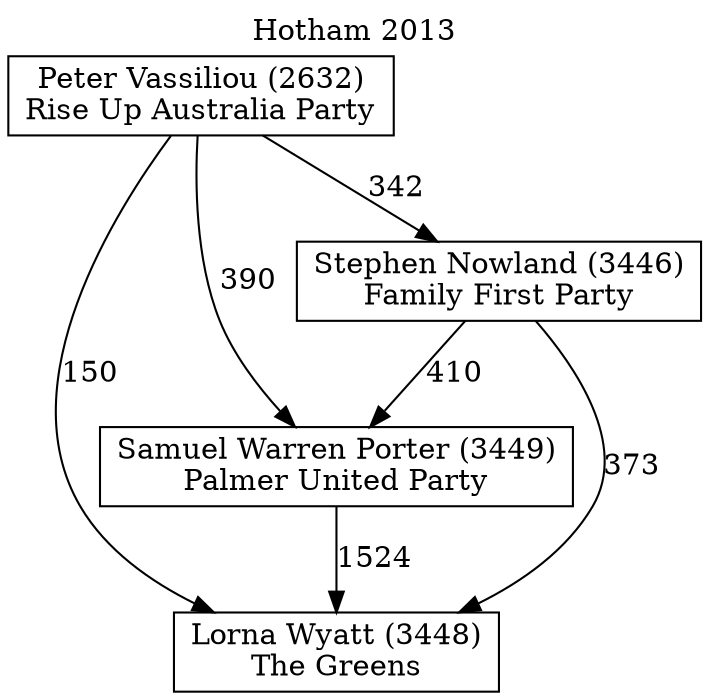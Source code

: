 // House preference flow
digraph "Lorna Wyatt (3448)_Hotham_2013" {
	graph [label="Hotham 2013" labelloc=t mclimit=10]
	node [shape=box]
	"Lorna Wyatt (3448)" [label="Lorna Wyatt (3448)
The Greens"]
	"Peter Vassiliou (2632)" [label="Peter Vassiliou (2632)
Rise Up Australia Party"]
	"Samuel Warren Porter (3449)" [label="Samuel Warren Porter (3449)
Palmer United Party"]
	"Stephen Nowland (3446)" [label="Stephen Nowland (3446)
Family First Party"]
	"Peter Vassiliou (2632)" -> "Lorna Wyatt (3448)" [label=150]
	"Peter Vassiliou (2632)" -> "Samuel Warren Porter (3449)" [label=390]
	"Peter Vassiliou (2632)" -> "Stephen Nowland (3446)" [label=342]
	"Samuel Warren Porter (3449)" -> "Lorna Wyatt (3448)" [label=1524]
	"Stephen Nowland (3446)" -> "Lorna Wyatt (3448)" [label=373]
	"Stephen Nowland (3446)" -> "Samuel Warren Porter (3449)" [label=410]
}
